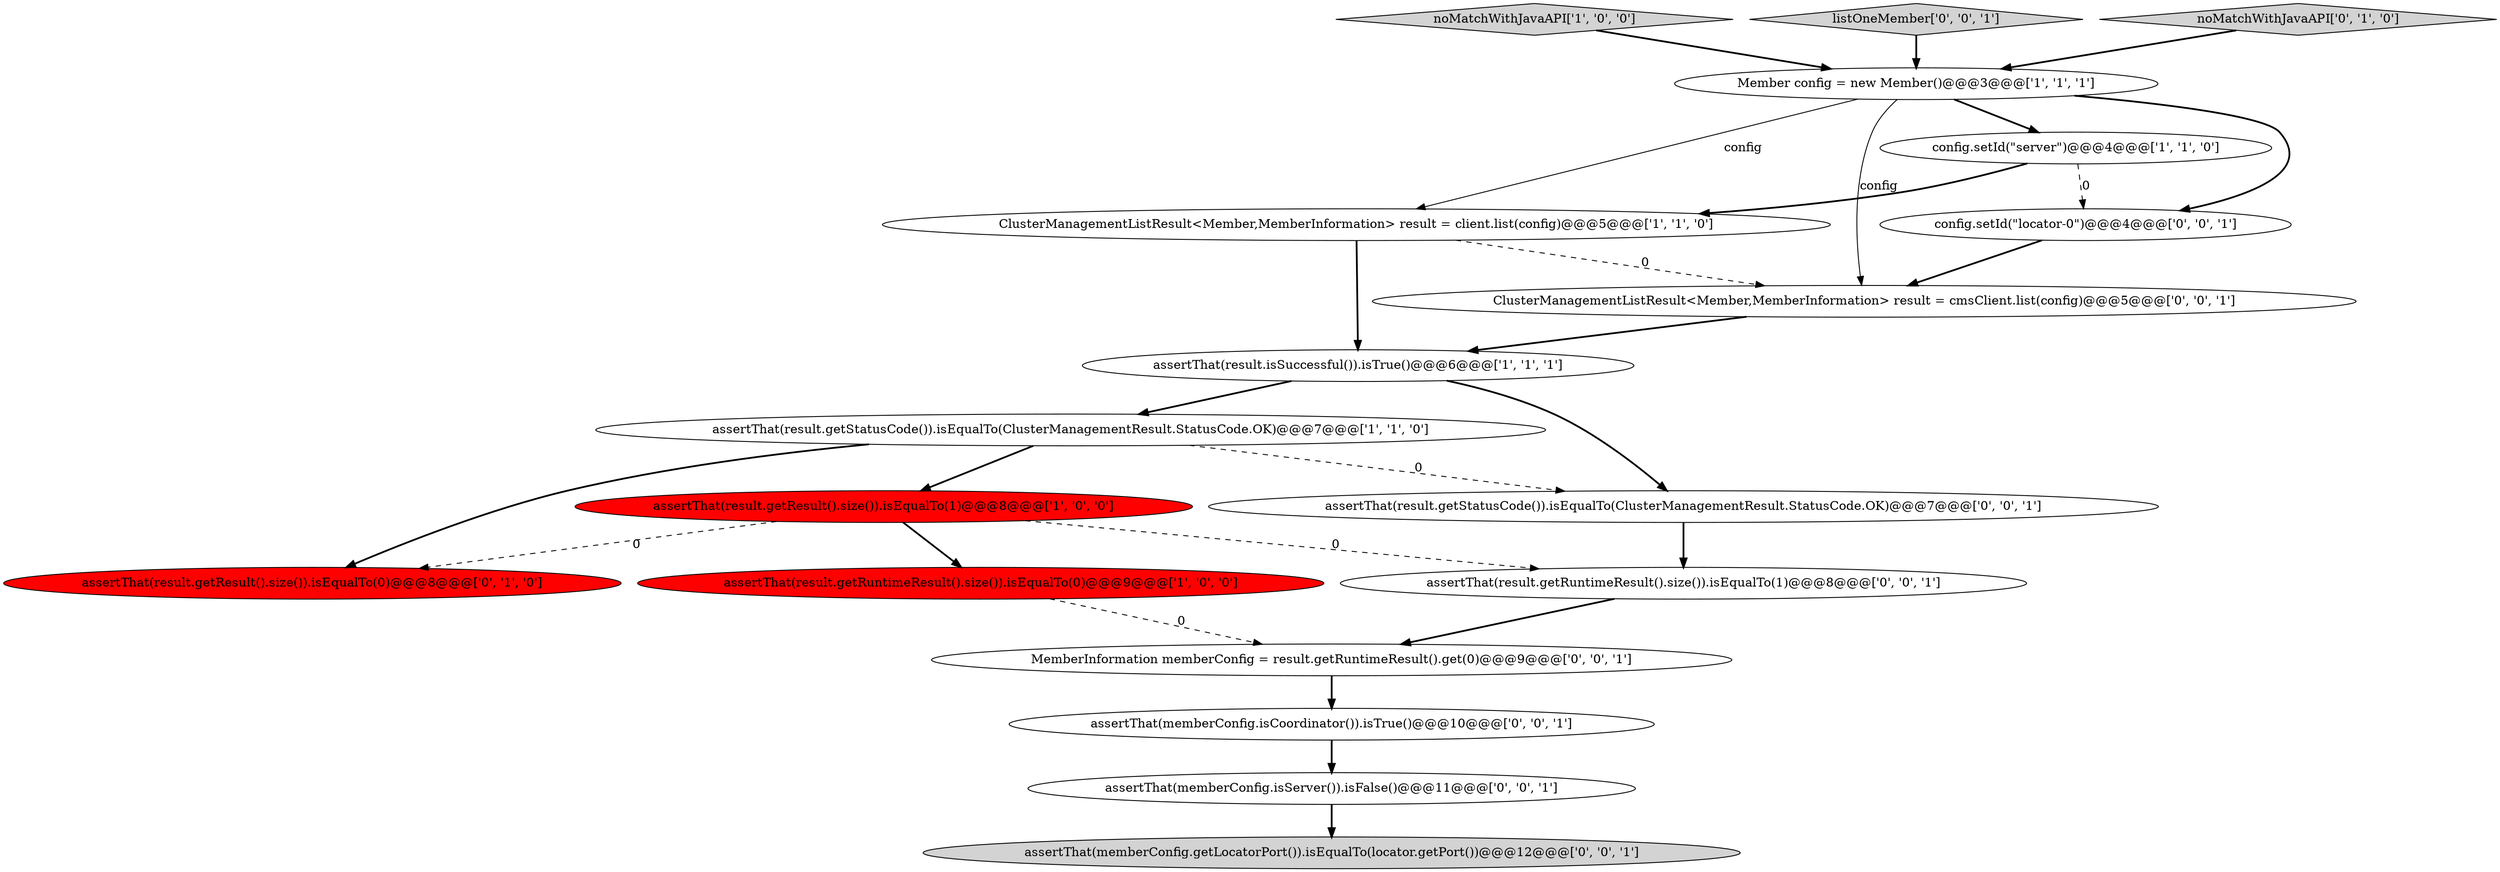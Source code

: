 digraph {
4 [style = filled, label = "Member config = new Member()@@@3@@@['1', '1', '1']", fillcolor = white, shape = ellipse image = "AAA0AAABBB1BBB"];
1 [style = filled, label = "ClusterManagementListResult<Member,MemberInformation> result = client.list(config)@@@5@@@['1', '1', '0']", fillcolor = white, shape = ellipse image = "AAA0AAABBB1BBB"];
7 [style = filled, label = "noMatchWithJavaAPI['1', '0', '0']", fillcolor = lightgray, shape = diamond image = "AAA0AAABBB1BBB"];
6 [style = filled, label = "assertThat(result.isSuccessful()).isTrue()@@@6@@@['1', '1', '1']", fillcolor = white, shape = ellipse image = "AAA0AAABBB1BBB"];
2 [style = filled, label = "assertThat(result.getResult().size()).isEqualTo(1)@@@8@@@['1', '0', '0']", fillcolor = red, shape = ellipse image = "AAA1AAABBB1BBB"];
10 [style = filled, label = "config.setId(\"locator-0\")@@@4@@@['0', '0', '1']", fillcolor = white, shape = ellipse image = "AAA0AAABBB3BBB"];
14 [style = filled, label = "assertThat(result.getRuntimeResult().size()).isEqualTo(1)@@@8@@@['0', '0', '1']", fillcolor = white, shape = ellipse image = "AAA0AAABBB3BBB"];
3 [style = filled, label = "assertThat(result.getRuntimeResult().size()).isEqualTo(0)@@@9@@@['1', '0', '0']", fillcolor = red, shape = ellipse image = "AAA1AAABBB1BBB"];
15 [style = filled, label = "MemberInformation memberConfig = result.getRuntimeResult().get(0)@@@9@@@['0', '0', '1']", fillcolor = white, shape = ellipse image = "AAA0AAABBB3BBB"];
17 [style = filled, label = "ClusterManagementListResult<Member,MemberInformation> result = cmsClient.list(config)@@@5@@@['0', '0', '1']", fillcolor = white, shape = ellipse image = "AAA0AAABBB3BBB"];
18 [style = filled, label = "assertThat(memberConfig.getLocatorPort()).isEqualTo(locator.getPort())@@@12@@@['0', '0', '1']", fillcolor = lightgray, shape = ellipse image = "AAA0AAABBB3BBB"];
5 [style = filled, label = "config.setId(\"server\")@@@4@@@['1', '1', '0']", fillcolor = white, shape = ellipse image = "AAA0AAABBB1BBB"];
13 [style = filled, label = "listOneMember['0', '0', '1']", fillcolor = lightgray, shape = diamond image = "AAA0AAABBB3BBB"];
16 [style = filled, label = "assertThat(memberConfig.isCoordinator()).isTrue()@@@10@@@['0', '0', '1']", fillcolor = white, shape = ellipse image = "AAA0AAABBB3BBB"];
12 [style = filled, label = "assertThat(result.getStatusCode()).isEqualTo(ClusterManagementResult.StatusCode.OK)@@@7@@@['0', '0', '1']", fillcolor = white, shape = ellipse image = "AAA0AAABBB3BBB"];
8 [style = filled, label = "noMatchWithJavaAPI['0', '1', '0']", fillcolor = lightgray, shape = diamond image = "AAA0AAABBB2BBB"];
9 [style = filled, label = "assertThat(result.getResult().size()).isEqualTo(0)@@@8@@@['0', '1', '0']", fillcolor = red, shape = ellipse image = "AAA1AAABBB2BBB"];
11 [style = filled, label = "assertThat(memberConfig.isServer()).isFalse()@@@11@@@['0', '0', '1']", fillcolor = white, shape = ellipse image = "AAA0AAABBB3BBB"];
0 [style = filled, label = "assertThat(result.getStatusCode()).isEqualTo(ClusterManagementResult.StatusCode.OK)@@@7@@@['1', '1', '0']", fillcolor = white, shape = ellipse image = "AAA0AAABBB1BBB"];
4->10 [style = bold, label=""];
0->9 [style = bold, label=""];
16->11 [style = bold, label=""];
17->6 [style = bold, label=""];
2->3 [style = bold, label=""];
0->2 [style = bold, label=""];
10->17 [style = bold, label=""];
6->0 [style = bold, label=""];
7->4 [style = bold, label=""];
0->12 [style = dashed, label="0"];
15->16 [style = bold, label=""];
11->18 [style = bold, label=""];
5->1 [style = bold, label=""];
4->1 [style = solid, label="config"];
1->17 [style = dashed, label="0"];
1->6 [style = bold, label=""];
4->17 [style = solid, label="config"];
2->14 [style = dashed, label="0"];
5->10 [style = dashed, label="0"];
2->9 [style = dashed, label="0"];
12->14 [style = bold, label=""];
3->15 [style = dashed, label="0"];
14->15 [style = bold, label=""];
8->4 [style = bold, label=""];
4->5 [style = bold, label=""];
13->4 [style = bold, label=""];
6->12 [style = bold, label=""];
}
